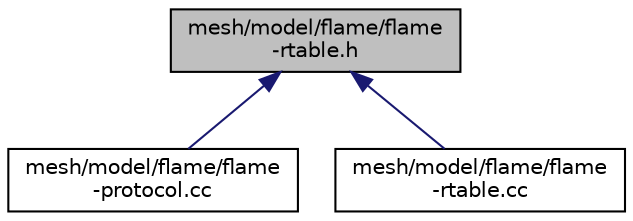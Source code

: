 digraph "mesh/model/flame/flame-rtable.h"
{
  edge [fontname="Helvetica",fontsize="10",labelfontname="Helvetica",labelfontsize="10"];
  node [fontname="Helvetica",fontsize="10",shape=record];
  Node1 [label="mesh/model/flame/flame\l-rtable.h",height=0.2,width=0.4,color="black", fillcolor="grey75", style="filled", fontcolor="black"];
  Node1 -> Node2 [dir="back",color="midnightblue",fontsize="10",style="solid"];
  Node2 [label="mesh/model/flame/flame\l-protocol.cc",height=0.2,width=0.4,color="black", fillcolor="white", style="filled",URL="$da/dd3/flame-protocol_8cc.html"];
  Node1 -> Node3 [dir="back",color="midnightblue",fontsize="10",style="solid"];
  Node3 [label="mesh/model/flame/flame\l-rtable.cc",height=0.2,width=0.4,color="black", fillcolor="white", style="filled",URL="$dd/df1/flame-rtable_8cc.html"];
}

